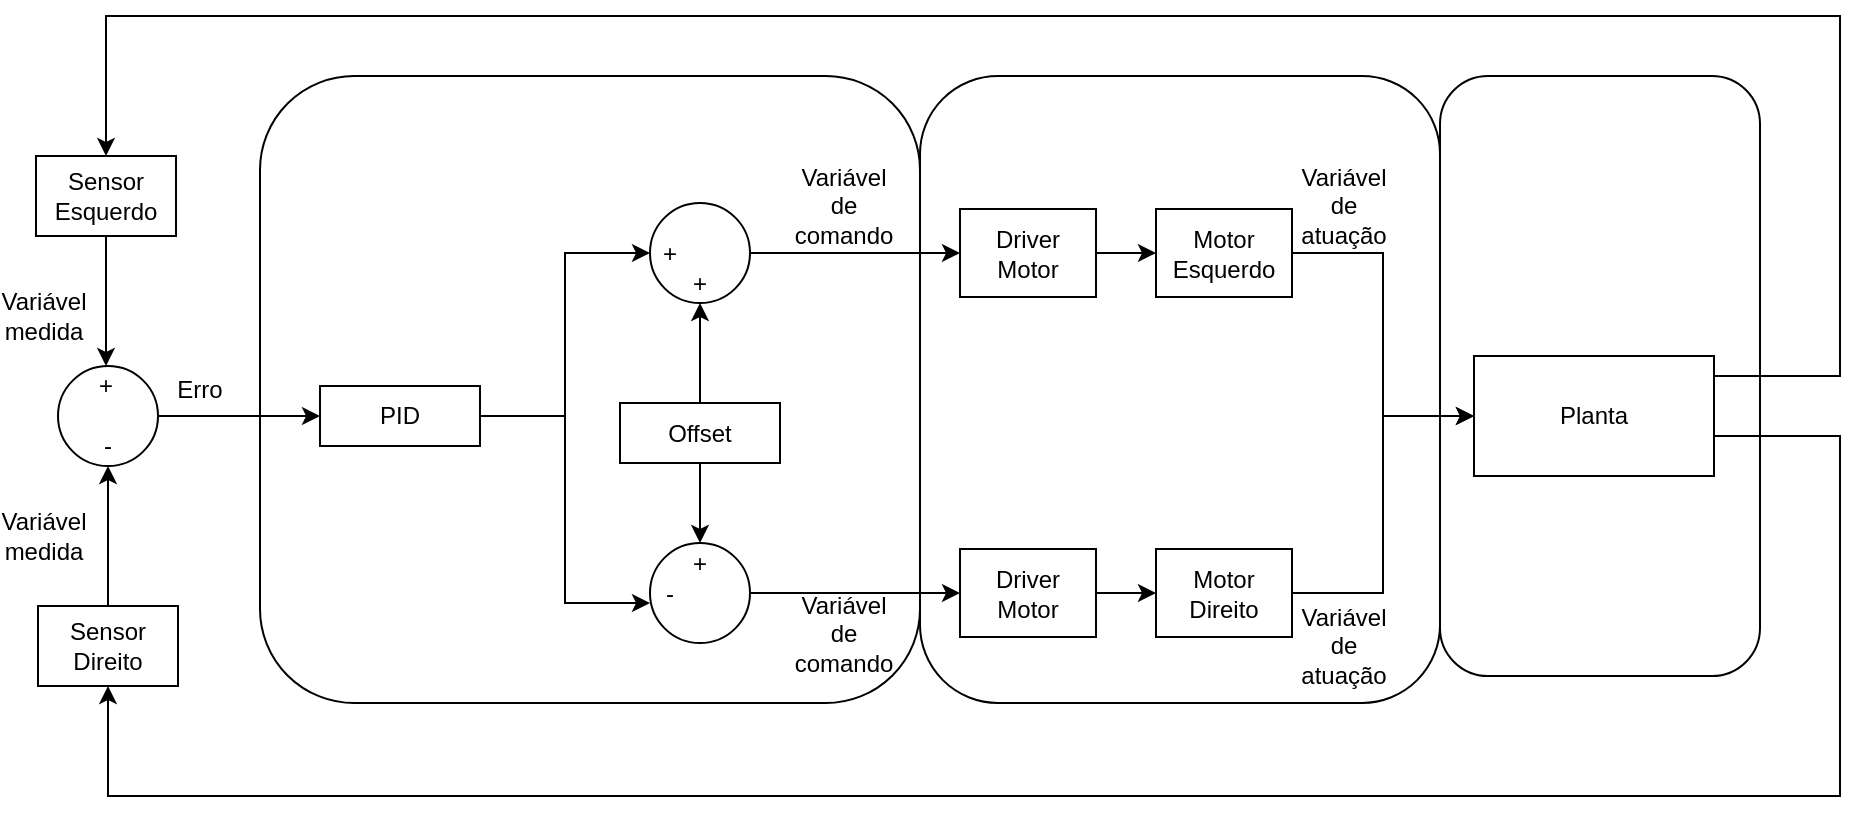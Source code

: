 <mxfile version="14.6.13" type="device"><diagram id="PGy4jMJpjteOQ0-NjsTB" name="Page-1"><mxGraphModel dx="1280" dy="803" grid="1" gridSize="10" guides="1" tooltips="1" connect="1" arrows="1" fold="1" page="1" pageScale="1" pageWidth="827" pageHeight="1169" math="0" shadow="0"><root><mxCell id="0"/><mxCell id="1" parent="0"/><mxCell id="KX6grgks-aR_XBdK49sQ-49" value="" style="rounded=1;whiteSpace=wrap;html=1;" vertex="1" parent="1"><mxGeometry x="810" y="130" width="160" height="300" as="geometry"/></mxCell><mxCell id="KX6grgks-aR_XBdK49sQ-38" value="" style="rounded=1;whiteSpace=wrap;html=1;" vertex="1" parent="1"><mxGeometry x="550" y="130" width="260" height="313.5" as="geometry"/></mxCell><mxCell id="KX6grgks-aR_XBdK49sQ-34" value="" style="rounded=1;whiteSpace=wrap;html=1;" vertex="1" parent="1"><mxGeometry x="220" y="130" width="330" height="313.5" as="geometry"/></mxCell><mxCell id="KX6grgks-aR_XBdK49sQ-1" style="edgeStyle=orthogonalEdgeStyle;rounded=0;orthogonalLoop=1;jettySize=auto;html=1;entryX=0;entryY=0.5;entryDx=0;entryDy=0;" edge="1" parent="1" source="bi_QcdGLL_Fe88sGq72_-5" target="bi_QcdGLL_Fe88sGq72_-58"><mxGeometry relative="1" as="geometry"/></mxCell><mxCell id="KX6grgks-aR_XBdK49sQ-2" style="edgeStyle=orthogonalEdgeStyle;rounded=0;orthogonalLoop=1;jettySize=auto;html=1;entryX=0;entryY=0.75;entryDx=0;entryDy=0;" edge="1" parent="1" source="bi_QcdGLL_Fe88sGq72_-5" target="bi_QcdGLL_Fe88sGq72_-66"><mxGeometry relative="1" as="geometry"/></mxCell><mxCell id="bi_QcdGLL_Fe88sGq72_-5" value="PID" style="rounded=0;whiteSpace=wrap;html=1;" parent="1" vertex="1"><mxGeometry x="250" y="285" width="80" height="30" as="geometry"/></mxCell><mxCell id="bi_QcdGLL_Fe88sGq72_-10" value="Variável de comando" style="text;html=1;strokeColor=none;fillColor=none;align=center;verticalAlign=middle;whiteSpace=wrap;rounded=0;direction=south;" parent="1" vertex="1"><mxGeometry x="490" y="160" width="44" height="70" as="geometry"/></mxCell><mxCell id="bi_QcdGLL_Fe88sGq72_-11" value="Erro" style="text;html=1;strokeColor=none;fillColor=none;align=center;verticalAlign=middle;whiteSpace=wrap;rounded=0;direction=south;" parent="1" vertex="1"><mxGeometry x="180" y="241.75" width="20" height="90" as="geometry"/></mxCell><mxCell id="bi_QcdGLL_Fe88sGq72_-37" value="" style="group" parent="1" vertex="1" connectable="0"><mxGeometry x="109" y="275" width="60" height="50" as="geometry"/></mxCell><mxCell id="bi_QcdGLL_Fe88sGq72_-38" value="&lt;span style=&quot;color: rgba(0 , 0 , 0 , 0) ; font-family: monospace ; font-size: 0px&quot;&gt;%3CmxGraphModel%3E%3Croot%3E%3CmxCell%20id%3D%220%22%2F%3E%3CmxCell%20id%3D%221%22%20parent%3D%220%22%2F%3E%3CmxCell%20id%3D%222%22%20value%3D%22Planta%22%20style%3D%22rounded%3D0%3BwhiteSpace%3Dwrap%3Bhtml%3D1%3B%22%20vertex%3D%221%22%20parent%3D%221%22%3E%3CmxGeometry%20x%3D%22577%22%20y%3D%22489%22%20width%3D%22110%22%20height%3D%2250%22%20as%3D%22geometry%22%2F%3E%3C%2FmxCell%3E%3C%2Froot%3E%3C%2FmxGraphModel%3E&lt;/span&gt;" style="ellipse;whiteSpace=wrap;html=1;aspect=fixed;" parent="bi_QcdGLL_Fe88sGq72_-37" vertex="1"><mxGeometry x="10" width="50" height="50" as="geometry"/></mxCell><mxCell id="bi_QcdGLL_Fe88sGq72_-39" value="+" style="text;html=1;strokeColor=none;fillColor=none;align=center;verticalAlign=middle;whiteSpace=wrap;rounded=0;" parent="bi_QcdGLL_Fe88sGq72_-37" vertex="1"><mxGeometry x="19" width="30" height="20" as="geometry"/></mxCell><mxCell id="bi_QcdGLL_Fe88sGq72_-40" value="-" style="text;html=1;strokeColor=none;fillColor=none;align=center;verticalAlign=middle;whiteSpace=wrap;rounded=0;" parent="bi_QcdGLL_Fe88sGq72_-37" vertex="1"><mxGeometry x="15" y="30" width="40" height="20" as="geometry"/></mxCell><mxCell id="KX6grgks-aR_XBdK49sQ-14" style="edgeStyle=orthogonalEdgeStyle;rounded=0;orthogonalLoop=1;jettySize=auto;html=1;entryX=0.5;entryY=0;entryDx=0;entryDy=0;" edge="1" parent="1" source="bi_QcdGLL_Fe88sGq72_-42" target="bi_QcdGLL_Fe88sGq72_-39"><mxGeometry relative="1" as="geometry"/></mxCell><mxCell id="bi_QcdGLL_Fe88sGq72_-42" value="Sensor&lt;br&gt;Esquerdo" style="text;html=1;fillColor=none;align=center;verticalAlign=middle;whiteSpace=wrap;rounded=0;strokeColor=#000000;" parent="1" vertex="1"><mxGeometry x="108" y="170" width="70" height="40" as="geometry"/></mxCell><mxCell id="KX6grgks-aR_XBdK49sQ-15" style="edgeStyle=orthogonalEdgeStyle;rounded=0;orthogonalLoop=1;jettySize=auto;html=1;entryX=0.5;entryY=1;entryDx=0;entryDy=0;" edge="1" parent="1" source="bi_QcdGLL_Fe88sGq72_-43" target="bi_QcdGLL_Fe88sGq72_-40"><mxGeometry relative="1" as="geometry"/></mxCell><mxCell id="bi_QcdGLL_Fe88sGq72_-43" value="Sensor Direito" style="text;html=1;fillColor=none;align=center;verticalAlign=middle;whiteSpace=wrap;rounded=0;strokeColor=#000000;" parent="1" vertex="1"><mxGeometry x="109" y="395" width="70" height="40" as="geometry"/></mxCell><mxCell id="bi_QcdGLL_Fe88sGq72_-56" value="" style="group" parent="1" vertex="1" connectable="0"><mxGeometry x="405" y="193.5" width="60" height="50" as="geometry"/></mxCell><mxCell id="bi_QcdGLL_Fe88sGq72_-57" value="&lt;span style=&quot;color: rgba(0 , 0 , 0 , 0) ; font-family: monospace ; font-size: 0px&quot;&gt;%3CmxGraphModel%3E%3Croot%3E%3CmxCell%20id%3D%220%22%2F%3E%3CmxCell%20id%3D%221%22%20parent%3D%220%22%2F%3E%3CmxCell%20id%3D%222%22%20value%3D%22Planta%22%20style%3D%22rounded%3D0%3BwhiteSpace%3Dwrap%3Bhtml%3D1%3B%22%20vertex%3D%221%22%20parent%3D%221%22%3E%3CmxGeometry%20x%3D%22577%22%20y%3D%22489%22%20width%3D%22110%22%20height%3D%2250%22%20as%3D%22geometry%22%2F%3E%3C%2FmxCell%3E%3C%2Froot%3E%3C%2FmxGraphModel%3E&lt;/span&gt;" style="ellipse;whiteSpace=wrap;html=1;aspect=fixed;" parent="bi_QcdGLL_Fe88sGq72_-56" vertex="1"><mxGeometry x="10" width="50" height="50" as="geometry"/></mxCell><mxCell id="bi_QcdGLL_Fe88sGq72_-58" value="+" style="text;html=1;strokeColor=none;fillColor=none;align=center;verticalAlign=middle;whiteSpace=wrap;rounded=0;" parent="bi_QcdGLL_Fe88sGq72_-56" vertex="1"><mxGeometry x="10" y="15" width="20" height="20" as="geometry"/></mxCell><mxCell id="bi_QcdGLL_Fe88sGq72_-59" value="+" style="text;html=1;strokeColor=none;fillColor=none;align=center;verticalAlign=middle;whiteSpace=wrap;rounded=0;" parent="bi_QcdGLL_Fe88sGq72_-56" vertex="1"><mxGeometry x="15" y="30" width="40" height="20" as="geometry"/></mxCell><mxCell id="bi_QcdGLL_Fe88sGq72_-64" value="" style="group" parent="1" vertex="1" connectable="0"><mxGeometry x="405" y="363.5" width="60" height="50" as="geometry"/></mxCell><mxCell id="bi_QcdGLL_Fe88sGq72_-65" value="&lt;span style=&quot;color: rgba(0 , 0 , 0 , 0) ; font-family: monospace ; font-size: 0px&quot;&gt;%3CmxGraphModel%3E%3Croot%3E%3CmxCell%20id%3D%220%22%2F%3E%3CmxCell%20id%3D%221%22%20parent%3D%220%22%2F%3E%3CmxCell%20id%3D%222%22%20value%3D%22Planta%22%20style%3D%22rounded%3D0%3BwhiteSpace%3Dwrap%3Bhtml%3D1%3B%22%20vertex%3D%221%22%20parent%3D%221%22%3E%3CmxGeometry%20x%3D%22577%22%20y%3D%22489%22%20width%3D%22110%22%20height%3D%2250%22%20as%3D%22geometry%22%2F%3E%3C%2FmxCell%3E%3C%2Froot%3E%3C%2FmxGraphModel%3E&lt;/span&gt;" style="ellipse;whiteSpace=wrap;html=1;aspect=fixed;" parent="bi_QcdGLL_Fe88sGq72_-64" vertex="1"><mxGeometry x="10" width="50" height="50" as="geometry"/></mxCell><mxCell id="bi_QcdGLL_Fe88sGq72_-66" value="-" style="text;html=1;strokeColor=none;fillColor=none;align=center;verticalAlign=middle;whiteSpace=wrap;rounded=0;" parent="bi_QcdGLL_Fe88sGq72_-64" vertex="1"><mxGeometry x="10" y="15" width="20" height="20" as="geometry"/></mxCell><mxCell id="bi_QcdGLL_Fe88sGq72_-67" value="+" style="text;html=1;strokeColor=none;fillColor=none;align=center;verticalAlign=middle;whiteSpace=wrap;rounded=0;" parent="bi_QcdGLL_Fe88sGq72_-64" vertex="1"><mxGeometry x="15" width="40" height="20" as="geometry"/></mxCell><mxCell id="bi_QcdGLL_Fe88sGq72_-69" style="edgeStyle=orthogonalEdgeStyle;rounded=0;orthogonalLoop=1;jettySize=auto;html=1;exitX=0.5;exitY=1;exitDx=0;exitDy=0;entryX=0.5;entryY=0;entryDx=0;entryDy=0;" parent="1" source="bi_QcdGLL_Fe88sGq72_-68" target="bi_QcdGLL_Fe88sGq72_-67" edge="1"><mxGeometry relative="1" as="geometry"/></mxCell><mxCell id="bi_QcdGLL_Fe88sGq72_-70" style="edgeStyle=orthogonalEdgeStyle;rounded=0;orthogonalLoop=1;jettySize=auto;html=1;exitX=0.5;exitY=0;exitDx=0;exitDy=0;entryX=0.5;entryY=1;entryDx=0;entryDy=0;" parent="1" source="bi_QcdGLL_Fe88sGq72_-68" target="bi_QcdGLL_Fe88sGq72_-59" edge="1"><mxGeometry relative="1" as="geometry"/></mxCell><mxCell id="bi_QcdGLL_Fe88sGq72_-68" value="Offset" style="text;html=1;align=center;verticalAlign=middle;whiteSpace=wrap;rounded=0;strokeColor=#000000;" parent="1" vertex="1"><mxGeometry x="400" y="293.5" width="80" height="30" as="geometry"/></mxCell><mxCell id="bi_QcdGLL_Fe88sGq72_-79" style="edgeStyle=orthogonalEdgeStyle;rounded=0;orthogonalLoop=1;jettySize=auto;html=1;exitX=1;exitY=0.5;exitDx=0;exitDy=0;entryX=0;entryY=0.5;entryDx=0;entryDy=0;" parent="1" source="bi_QcdGLL_Fe88sGq72_-74" target="bi_QcdGLL_Fe88sGq72_-78" edge="1"><mxGeometry relative="1" as="geometry"/></mxCell><mxCell id="bi_QcdGLL_Fe88sGq72_-74" value="Driver&lt;br&gt;Motor" style="rounded=0;whiteSpace=wrap;html=1;" parent="1" vertex="1"><mxGeometry x="570" y="196.5" width="68" height="44" as="geometry"/></mxCell><mxCell id="bi_QcdGLL_Fe88sGq72_-75" style="edgeStyle=orthogonalEdgeStyle;rounded=0;orthogonalLoop=1;jettySize=auto;html=1;exitX=1;exitY=0.5;exitDx=0;exitDy=0;entryX=0;entryY=0.5;entryDx=0;entryDy=0;" parent="1" source="bi_QcdGLL_Fe88sGq72_-57" target="bi_QcdGLL_Fe88sGq72_-74" edge="1"><mxGeometry relative="1" as="geometry"/></mxCell><mxCell id="bi_QcdGLL_Fe88sGq72_-81" style="edgeStyle=orthogonalEdgeStyle;rounded=0;orthogonalLoop=1;jettySize=auto;html=1;exitX=1;exitY=0.5;exitDx=0;exitDy=0;entryX=0;entryY=0.5;entryDx=0;entryDy=0;" parent="1" source="bi_QcdGLL_Fe88sGq72_-76" target="bi_QcdGLL_Fe88sGq72_-80" edge="1"><mxGeometry relative="1" as="geometry"/></mxCell><mxCell id="bi_QcdGLL_Fe88sGq72_-76" value="Driver&lt;br&gt;Motor" style="rounded=0;whiteSpace=wrap;html=1;" parent="1" vertex="1"><mxGeometry x="570" y="366.5" width="68" height="44" as="geometry"/></mxCell><mxCell id="bi_QcdGLL_Fe88sGq72_-77" style="edgeStyle=orthogonalEdgeStyle;rounded=0;orthogonalLoop=1;jettySize=auto;html=1;exitX=1;exitY=0.5;exitDx=0;exitDy=0;entryX=0;entryY=0.5;entryDx=0;entryDy=0;" parent="1" source="bi_QcdGLL_Fe88sGq72_-65" target="bi_QcdGLL_Fe88sGq72_-76" edge="1"><mxGeometry relative="1" as="geometry"/></mxCell><mxCell id="KX6grgks-aR_XBdK49sQ-5" style="edgeStyle=orthogonalEdgeStyle;rounded=0;orthogonalLoop=1;jettySize=auto;html=1;entryX=0;entryY=0.5;entryDx=0;entryDy=0;" edge="1" parent="1" source="bi_QcdGLL_Fe88sGq72_-78" target="KX6grgks-aR_XBdK49sQ-4"><mxGeometry relative="1" as="geometry"/></mxCell><mxCell id="bi_QcdGLL_Fe88sGq72_-78" value="Motor&lt;br&gt;Esquerdo" style="rounded=0;whiteSpace=wrap;html=1;" parent="1" vertex="1"><mxGeometry x="668" y="196.5" width="68" height="44" as="geometry"/></mxCell><mxCell id="KX6grgks-aR_XBdK49sQ-6" style="edgeStyle=orthogonalEdgeStyle;rounded=0;orthogonalLoop=1;jettySize=auto;html=1;entryX=0;entryY=0.5;entryDx=0;entryDy=0;" edge="1" parent="1" source="bi_QcdGLL_Fe88sGq72_-80" target="KX6grgks-aR_XBdK49sQ-4"><mxGeometry relative="1" as="geometry"/></mxCell><mxCell id="bi_QcdGLL_Fe88sGq72_-80" value="Motor&lt;br&gt;Direito" style="rounded=0;whiteSpace=wrap;html=1;" parent="1" vertex="1"><mxGeometry x="668" y="366.5" width="68" height="44" as="geometry"/></mxCell><mxCell id="qcZ7c9LkYVlkT5hxh6vf-11" style="edgeStyle=orthogonalEdgeStyle;rounded=0;orthogonalLoop=1;jettySize=auto;html=1;exitX=1;exitY=0.5;exitDx=0;exitDy=0;" parent="1" source="bi_QcdGLL_Fe88sGq72_-38" target="bi_QcdGLL_Fe88sGq72_-5" edge="1"><mxGeometry relative="1" as="geometry"/></mxCell><mxCell id="KX6grgks-aR_XBdK49sQ-17" style="edgeStyle=orthogonalEdgeStyle;rounded=0;orthogonalLoop=1;jettySize=auto;html=1;entryX=0.5;entryY=1;entryDx=0;entryDy=0;" edge="1" parent="1" source="KX6grgks-aR_XBdK49sQ-4" target="bi_QcdGLL_Fe88sGq72_-43"><mxGeometry relative="1" as="geometry"><Array as="points"><mxPoint x="1010" y="310"/><mxPoint x="1010" y="490"/><mxPoint x="144" y="490"/></Array></mxGeometry></mxCell><mxCell id="KX6grgks-aR_XBdK49sQ-18" style="edgeStyle=orthogonalEdgeStyle;rounded=0;orthogonalLoop=1;jettySize=auto;html=1;entryX=0.5;entryY=0;entryDx=0;entryDy=0;" edge="1" parent="1" source="KX6grgks-aR_XBdK49sQ-4" target="bi_QcdGLL_Fe88sGq72_-42"><mxGeometry relative="1" as="geometry"><Array as="points"><mxPoint x="1010" y="280"/><mxPoint x="1010" y="100"/><mxPoint x="143" y="100"/></Array></mxGeometry></mxCell><mxCell id="KX6grgks-aR_XBdK49sQ-4" value="Planta" style="rounded=0;whiteSpace=wrap;html=1;" vertex="1" parent="1"><mxGeometry x="827" y="270" width="120" height="60" as="geometry"/></mxCell><mxCell id="KX6grgks-aR_XBdK49sQ-32" value="Variável de comando" style="text;html=1;strokeColor=none;fillColor=none;align=center;verticalAlign=middle;whiteSpace=wrap;rounded=0;direction=south;" vertex="1" parent="1"><mxGeometry x="490" y="373.5" width="44" height="70" as="geometry"/></mxCell><mxCell id="KX6grgks-aR_XBdK49sQ-39" value="Variável de atuação" style="text;html=1;strokeColor=none;fillColor=none;align=center;verticalAlign=middle;whiteSpace=wrap;rounded=0;direction=south;" vertex="1" parent="1"><mxGeometry x="740" y="160" width="44" height="70" as="geometry"/></mxCell><mxCell id="KX6grgks-aR_XBdK49sQ-40" value="Variável de atuação" style="text;html=1;strokeColor=none;fillColor=none;align=center;verticalAlign=middle;whiteSpace=wrap;rounded=0;direction=south;" vertex="1" parent="1"><mxGeometry x="740" y="380" width="44" height="70" as="geometry"/></mxCell><mxCell id="KX6grgks-aR_XBdK49sQ-47" value="Variável medida" style="text;html=1;strokeColor=none;fillColor=none;align=center;verticalAlign=middle;whiteSpace=wrap;rounded=0;direction=south;" vertex="1" parent="1"><mxGeometry x="90" y="215" width="44" height="70" as="geometry"/></mxCell><mxCell id="KX6grgks-aR_XBdK49sQ-48" value="Variável medida" style="text;html=1;strokeColor=none;fillColor=none;align=center;verticalAlign=middle;whiteSpace=wrap;rounded=0;direction=south;" vertex="1" parent="1"><mxGeometry x="90" y="325" width="44" height="70" as="geometry"/></mxCell></root></mxGraphModel></diagram></mxfile>